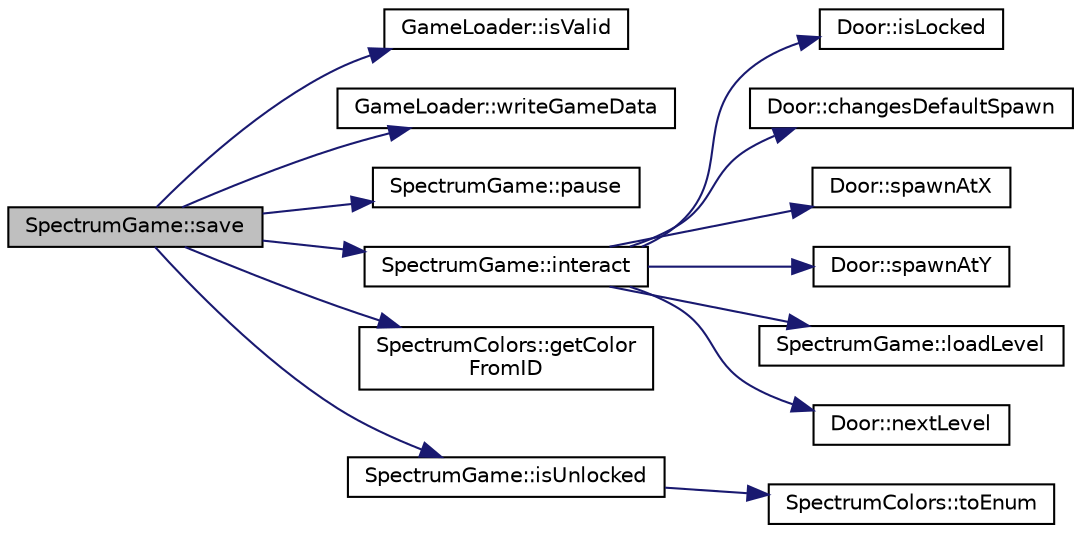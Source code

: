 digraph "SpectrumGame::save"
{
  edge [fontname="Helvetica",fontsize="10",labelfontname="Helvetica",labelfontsize="10"];
  node [fontname="Helvetica",fontsize="10",shape=record];
  rankdir="LR";
  Node33 [label="SpectrumGame::save",height=0.2,width=0.4,color="black", fillcolor="grey75", style="filled", fontcolor="black"];
  Node33 -> Node34 [color="midnightblue",fontsize="10",style="solid",fontname="Helvetica"];
  Node34 [label="GameLoader::isValid",height=0.2,width=0.4,color="black", fillcolor="white", style="filled",URL="$class_game_loader.html#a80f63255ecc84d19e231fcd7069fe07f",tooltip="Get the file validity indicator. "];
  Node33 -> Node35 [color="midnightblue",fontsize="10",style="solid",fontname="Helvetica"];
  Node35 [label="GameLoader::writeGameData",height=0.2,width=0.4,color="black", fillcolor="white", style="filled",URL="$class_game_loader.html#aa597ca460dd45081cfbbfc3f71a75c5a",tooltip="Write game data to the file. "];
  Node33 -> Node36 [color="midnightblue",fontsize="10",style="solid",fontname="Helvetica"];
  Node36 [label="SpectrumGame::pause",height=0.2,width=0.4,color="black", fillcolor="white", style="filled",URL="$class_spectrum_game.html#a4b01f375f8445c13925bc47561290eaa",tooltip="Pauses the game. "];
  Node33 -> Node37 [color="midnightblue",fontsize="10",style="solid",fontname="Helvetica"];
  Node37 [label="SpectrumGame::interact",height=0.2,width=0.4,color="black", fillcolor="white", style="filled",URL="$class_spectrum_game.html#a479951533ca641e0da457e1403212829",tooltip="Handles the interaction of a player and objects on the scene. "];
  Node37 -> Node38 [color="midnightblue",fontsize="10",style="solid",fontname="Helvetica"];
  Node38 [label="Door::isLocked",height=0.2,width=0.4,color="black", fillcolor="white", style="filled",URL="$class_door.html#ab72060b0c9bbfa00dcc2f02952927dba",tooltip="Check if the door is locked. "];
  Node37 -> Node39 [color="midnightblue",fontsize="10",style="solid",fontname="Helvetica"];
  Node39 [label="Door::changesDefaultSpawn",height=0.2,width=0.4,color="black", fillcolor="white", style="filled",URL="$class_door.html#a5d65aee71d60f72cae37d085d19faa80",tooltip="Check if the doors change the current player spawn in the level. "];
  Node37 -> Node40 [color="midnightblue",fontsize="10",style="solid",fontname="Helvetica"];
  Node40 [label="Door::spawnAtX",height=0.2,width=0.4,color="black", fillcolor="white", style="filled",URL="$class_door.html#af36a171c2f6e3fe7b21d2027ada4199f",tooltip="Get X position of spawn point. "];
  Node37 -> Node41 [color="midnightblue",fontsize="10",style="solid",fontname="Helvetica"];
  Node41 [label="Door::spawnAtY",height=0.2,width=0.4,color="black", fillcolor="white", style="filled",URL="$class_door.html#a35f7940f9b52caad0bbf39d2054fd0a4",tooltip="Get Y position of spawn point. "];
  Node37 -> Node42 [color="midnightblue",fontsize="10",style="solid",fontname="Helvetica"];
  Node42 [label="SpectrumGame::loadLevel",height=0.2,width=0.4,color="black", fillcolor="white", style="filled",URL="$class_spectrum_game.html#aaad553200f65a101e4f6b499385b4b84",tooltip="Loads a new level based on the level name. "];
  Node37 -> Node43 [color="midnightblue",fontsize="10",style="solid",fontname="Helvetica"];
  Node43 [label="Door::nextLevel",height=0.2,width=0.4,color="black", fillcolor="white", style="filled",URL="$class_door.html#a2ed65424b864f28dc980205c38ebd1d9",tooltip="Get the next level string. "];
  Node33 -> Node44 [color="midnightblue",fontsize="10",style="solid",fontname="Helvetica"];
  Node44 [label="SpectrumColors::getColor\lFromID",height=0.2,width=0.4,color="black", fillcolor="white", style="filled",URL="$class_spectrum_colors.html#a7a0be9b9aa0b40fe03b956263671c861",tooltip="Get a color based on the ID. "];
  Node33 -> Node45 [color="midnightblue",fontsize="10",style="solid",fontname="Helvetica"];
  Node45 [label="SpectrumGame::isUnlocked",height=0.2,width=0.4,color="black", fillcolor="white", style="filled",URL="$class_spectrum_game.html#a0b95f601a2eb6a31baf10b6d37e38a2c",tooltip="Check if the color is unlocked. "];
  Node45 -> Node46 [color="midnightblue",fontsize="10",style="solid",fontname="Helvetica"];
  Node46 [label="SpectrumColors::toEnum",height=0.2,width=0.4,color="black", fillcolor="white", style="filled",URL="$class_spectrum_colors.html#a51d3b530d739592685c70d32df2253c9",tooltip="Get a color ID based on the color object. "];
}
